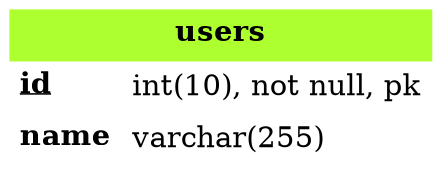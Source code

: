 
digraph db_blog {
  node [shape=plain margin=0];
  users [label=<<table cellspacing="0" cellpadding="5" cellborder="0" border="0">
    <tr><td colspan="2" bgcolor="greenyellow"><b>users</b></td></tr>
    <tr><td align="left"><b><u>id</u></b></td><td align="left">int(10), not null, pk</td></tr>
    <tr><td align="left"><b>name</b></td><td align="left">varchar(255)</td></tr>
  </table>>]
}
